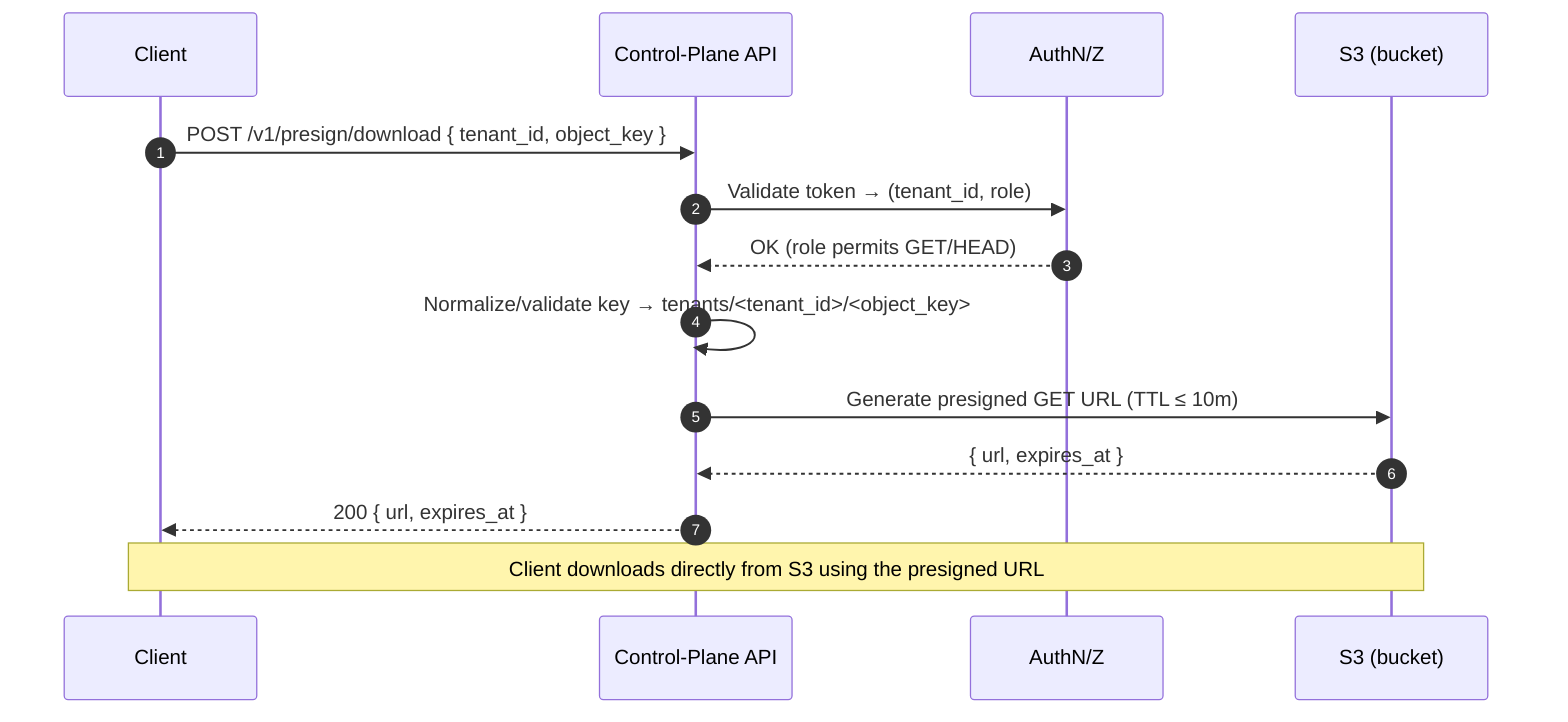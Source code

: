 sequenceDiagram
  autonumber
  participant Client
  participant API as Control‑Plane API
  participant Auth as AuthN/Z
  participant S3 as S3 (bucket)

  Client->>API: POST /v1/presign/download { tenant_id, object_key }
  API->>Auth: Validate token → (tenant_id, role)
  Auth-->>API: OK (role permits GET/HEAD)
  API->>API: Normalize/validate key → tenants/<tenant_id>/<object_key>
  API->>S3: Generate presigned GET URL (TTL ≤ 10m)
  S3-->>API: { url, expires_at }
  API-->>Client: 200 { url, expires_at }

  Note over Client,S3: Client downloads directly from S3 using the presigned URL